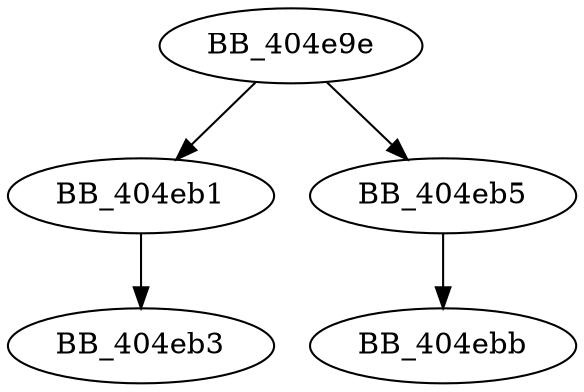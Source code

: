 DiGraph ___crtFlsGetValue{
BB_404e9e->BB_404eb1
BB_404e9e->BB_404eb5
BB_404eb1->BB_404eb3
BB_404eb5->BB_404ebb
}
